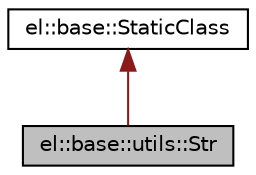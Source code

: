 digraph "el::base::utils::Str"
{
  edge [fontname="Helvetica",fontsize="10",labelfontname="Helvetica",labelfontsize="10"];
  node [fontname="Helvetica",fontsize="10",shape=record];
  Node1 [label="el::base::utils::Str",height=0.2,width=0.4,color="black", fillcolor="grey75", style="filled", fontcolor="black"];
  Node2 -> Node1 [dir="back",color="firebrick4",fontsize="10",style="solid"];
  Node2 [label="el::base::StaticClass",height=0.2,width=0.4,color="black", fillcolor="white", style="filled",URL="$df/d5d/a00084.html",tooltip="Internal helper class that makes all default constructors private. "];
}
